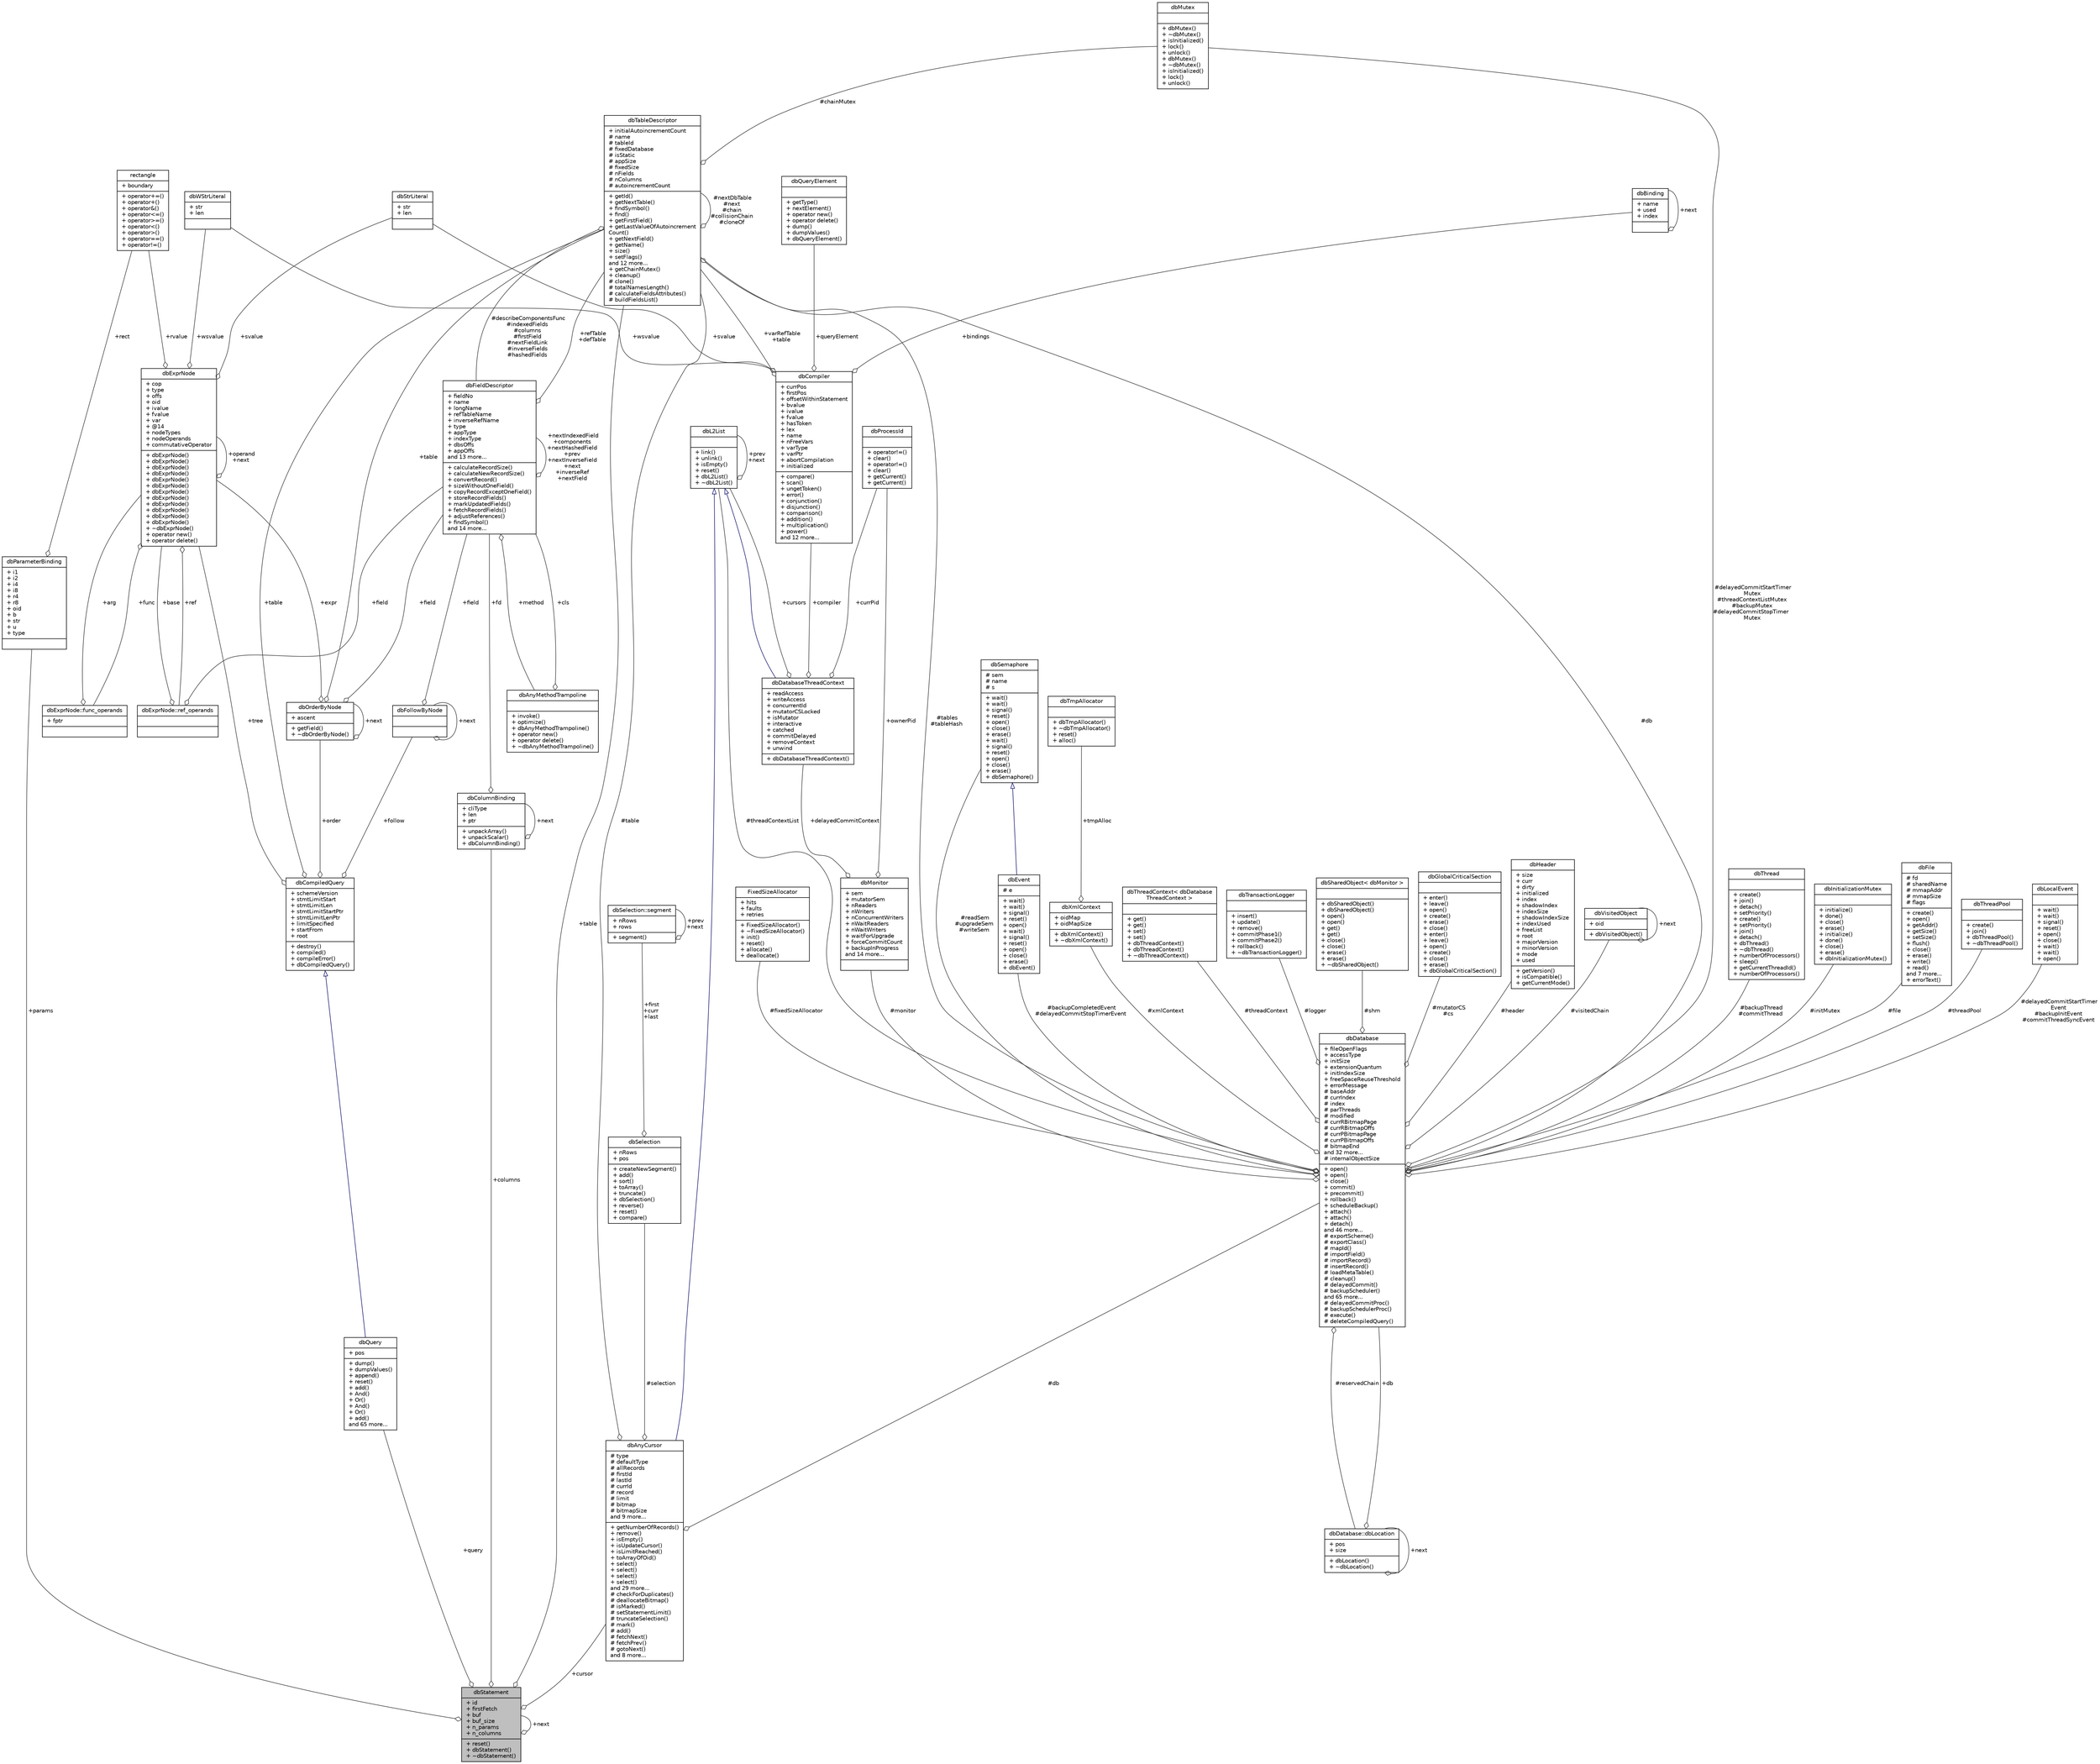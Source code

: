 digraph "dbStatement"
{
 // INTERACTIVE_SVG=YES
 // LATEX_PDF_SIZE
  edge [fontname="Helvetica",fontsize="10",labelfontname="Helvetica",labelfontsize="10"];
  node [fontname="Helvetica",fontsize="10",shape=record];
  Node1 [label="{dbStatement\n|+ id\l+ firstFetch\l+ buf\l+ buf_size\l+ n_params\l+ n_columns\l|+ reset()\l+ dbStatement()\l+ ~dbStatement()\l}",height=0.2,width=0.4,color="black", fillcolor="grey75", style="filled", fontcolor="black",tooltip=" "];
  Node1 -> Node1 [color="grey25",fontsize="10",style="solid",label=" +next" ,arrowhead="odiamond"];
  Node2 -> Node1 [color="grey25",fontsize="10",style="solid",label=" +params" ,arrowhead="odiamond"];
  Node2 [label="{dbParameterBinding\n|+ i1\l+ i2\l+ i4\l+ i8\l+ r4\l+ r8\l+ oid\l+ b\l+ str\l+ u\l+ type\l|}",height=0.2,width=0.4,color="black", fillcolor="white", style="filled",URL="$structdbParameterBinding.html",tooltip=" "];
  Node3 -> Node2 [color="grey25",fontsize="10",style="solid",label=" +rect" ,arrowhead="odiamond"];
  Node3 [label="{rectangle\n|+ boundary\l|+ operator+=()\l+ operator+()\l+ operator&()\l+ operator\<=()\l+ operator\>=()\l+ operator\<()\l+ operator\>()\l+ operator==()\l+ operator!=()\l}",height=0.2,width=0.4,color="black", fillcolor="white", style="filled",URL="$classrectangle.html",tooltip=" "];
  Node4 -> Node1 [color="grey25",fontsize="10",style="solid",label=" +query" ,arrowhead="odiamond"];
  Node4 [label="{dbQuery\n|+ pos\l|+ dump()\l+ dumpValues()\l+ append()\l+ reset()\l+ add()\l+ And()\l+ Or()\l+ And()\l+ Or()\l+ add()\land 65 more...\l}",height=0.2,width=0.4,color="black", fillcolor="white", style="filled",URL="$classdbQuery.html",tooltip=" "];
  Node5 -> Node4 [dir="back",color="midnightblue",fontsize="10",style="solid",arrowtail="onormal"];
  Node5 [label="{dbCompiledQuery\n|+ schemeVersion\l+ stmtLimitStart\l+ stmtLimitLen\l+ stmtLimitStartPtr\l+ stmtLimitLenPtr\l+ limitSpecified\l+ startFrom\l+ root\l|+ destroy()\l+ compiled()\l+ compileError()\l+ dbCompiledQuery()\l}",height=0.2,width=0.4,color="black", fillcolor="white", style="filled",URL="$classdbCompiledQuery.html",tooltip=" "];
  Node6 -> Node5 [color="grey25",fontsize="10",style="solid",label=" +order" ,arrowhead="odiamond"];
  Node6 [label="{dbOrderByNode\n|+ ascent\l|+ getField()\l+ ~dbOrderByNode()\l}",height=0.2,width=0.4,color="black", fillcolor="white", style="filled",URL="$classdbOrderByNode.html",tooltip=" "];
  Node6 -> Node6 [color="grey25",fontsize="10",style="solid",label=" +next" ,arrowhead="odiamond"];
  Node7 -> Node6 [color="grey25",fontsize="10",style="solid",label=" +table" ,arrowhead="odiamond"];
  Node7 [label="{dbTableDescriptor\n|+ initialAutoincrementCount\l# name\l# tableId\l# fixedDatabase\l# isStatic\l# appSize\l# fixedSize\l# nFields\l# nColumns\l# autoincrementCount\l|+ getId()\l+ getNextTable()\l+ findSymbol()\l+ find()\l+ getFirstField()\l+ getLastValueOfAutoincrement\lCount()\l+ getNextField()\l+ getName()\l+ size()\l+ setFlags()\land 12 more...\l+ getChainMutex()\l+ cleanup()\l# clone()\l# totalNamesLength()\l# calculateFieldsAttributes()\l# buildFieldsList()\l}",height=0.2,width=0.4,color="black", fillcolor="white", style="filled",URL="$classdbTableDescriptor.html",tooltip=" "];
  Node8 -> Node7 [color="grey25",fontsize="10",style="solid",label=" #chainMutex" ,arrowhead="odiamond"];
  Node8 [label="{dbMutex\n||+ dbMutex()\l+ ~dbMutex()\l+ isInitialized()\l+ lock()\l+ unlock()\l+ dbMutex()\l+ ~dbMutex()\l+ isInitialized()\l+ lock()\l+ unlock()\l}",height=0.2,width=0.4,color="black", fillcolor="white", style="filled",URL="$classdbMutex.html",tooltip=" "];
  Node7 -> Node7 [color="grey25",fontsize="10",style="solid",label=" #nextDbTable\n#next\n#chain\n#collisionChain\n#cloneOf" ,arrowhead="odiamond"];
  Node9 -> Node7 [color="grey25",fontsize="10",style="solid",label=" #db" ,arrowhead="odiamond"];
  Node9 [label="{dbDatabase\n|+ fileOpenFlags\l+ accessType\l+ initSize\l+ extensionQuantum\l+ initIndexSize\l+ freeSpaceReuseThreshold\l+ errorMessage\l# baseAddr\l# currIndex\l# index\l# parThreads\l# modified\l# currRBitmapPage\l# currRBitmapOffs\l# currPBitmapPage\l# currPBitmapOffs\l# bitmapEnd\land 32 more...\l# internalObjectSize\l|+ open()\l+ open()\l+ close()\l+ commit()\l+ precommit()\l+ rollback()\l+ scheduleBackup()\l+ attach()\l+ attach()\l+ detach()\land 46 more...\l# exportScheme()\l# exportClass()\l# mapId()\l# importField()\l# importRecord()\l# insertRecord()\l# loadMetaTable()\l# cleanup()\l# delayedCommit()\l# backupScheduler()\land 65 more...\l# delayedCommitProc()\l# backupSchedulerProc()\l# execute()\l# deleteCompiledQuery()\l}",height=0.2,width=0.4,color="black", fillcolor="white", style="filled",URL="$classdbDatabase.html",tooltip=" "];
  Node10 -> Node9 [color="grey25",fontsize="10",style="solid",label=" #backupCompletedEvent\n#delayedCommitStopTimerEvent" ,arrowhead="odiamond"];
  Node10 [label="{dbEvent\n|# e\l|+ wait()\l+ wait()\l+ signal()\l+ reset()\l+ open()\l+ wait()\l+ signal()\l+ reset()\l+ open()\l+ close()\l+ erase()\l+ dbEvent()\l}",height=0.2,width=0.4,color="black", fillcolor="white", style="filled",URL="$classdbEvent.html",tooltip=" "];
  Node11 -> Node10 [dir="back",color="midnightblue",fontsize="10",style="solid",arrowtail="onormal"];
  Node11 [label="{dbSemaphore\n|# sem\l# name\l# s\l|+ wait()\l+ wait()\l+ signal()\l+ reset()\l+ open()\l+ close()\l+ erase()\l+ wait()\l+ signal()\l+ reset()\l+ open()\l+ close()\l+ erase()\l+ dbSemaphore()\l}",height=0.2,width=0.4,color="black", fillcolor="white", style="filled",URL="$classdbSemaphore.html",tooltip=" "];
  Node12 -> Node9 [color="grey25",fontsize="10",style="solid",label=" #threadContext" ,arrowhead="odiamond"];
  Node12 [label="{dbThreadContext\< dbDatabase\lThreadContext \>\n||+ get()\l+ get()\l+ set()\l+ set()\l+ dbThreadContext()\l+ dbThreadContext()\l+ ~dbThreadContext()\l}",height=0.2,width=0.4,color="black", fillcolor="white", style="filled",URL="$classdbThreadContext.html",tooltip=" "];
  Node13 -> Node9 [color="grey25",fontsize="10",style="solid",label=" #logger" ,arrowhead="odiamond"];
  Node13 [label="{dbTransactionLogger\n||+ insert()\l+ update()\l+ remove()\l+ commitPhase1()\l+ commitPhase2()\l+ rollback()\l+ ~dbTransactionLogger()\l}",height=0.2,width=0.4,color="black", fillcolor="white", style="filled",URL="$classdbTransactionLogger.html",tooltip=" "];
  Node14 -> Node9 [color="grey25",fontsize="10",style="solid",label=" #shm" ,arrowhead="odiamond"];
  Node14 [label="{dbSharedObject\< dbMonitor \>\n||+ dbSharedObject()\l+ dbSharedObject()\l+ open()\l+ open()\l+ get()\l+ get()\l+ close()\l+ close()\l+ erase()\l+ erase()\l+ ~dbSharedObject()\l}",height=0.2,width=0.4,color="black", fillcolor="white", style="filled",URL="$classdbSharedObject.html",tooltip=" "];
  Node8 -> Node9 [color="grey25",fontsize="10",style="solid",label=" #delayedCommitStartTimer\lMutex\n#threadContextListMutex\n#backupMutex\n#delayedCommitStopTimer\lMutex" ,arrowhead="odiamond"];
  Node15 -> Node9 [color="grey25",fontsize="10",style="solid",label=" #mutatorCS\n#cs" ,arrowhead="odiamond"];
  Node15 [label="{dbGlobalCriticalSection\n||+ enter()\l+ leave()\l+ open()\l+ create()\l+ erase()\l+ close()\l+ enter()\l+ leave()\l+ open()\l+ create()\l+ close()\l+ erase()\l+ dbGlobalCriticalSection()\l}",height=0.2,width=0.4,color="black", fillcolor="white", style="filled",URL="$classdbGlobalCriticalSection.html",tooltip=" "];
  Node16 -> Node9 [color="grey25",fontsize="10",style="solid",label=" #header" ,arrowhead="odiamond"];
  Node16 [label="{dbHeader\n|+ size\l+ curr\l+ dirty\l+ initialized\l+ index\l+ shadowIndex\l+ indexSize\l+ shadowIndexSize\l+ indexUsed\l+ freeList\l+ root\l+ majorVersion\l+ minorVersion\l+ mode\l+ used\l|+ getVersion()\l+ isCompatible()\l+ getCurrentMode()\l}",height=0.2,width=0.4,color="black", fillcolor="white", style="filled",URL="$classdbHeader.html",tooltip=" "];
  Node17 -> Node9 [color="grey25",fontsize="10",style="solid",label=" #threadContextList" ,arrowhead="odiamond"];
  Node17 [label="{dbL2List\n||+ link()\l+ unlink()\l+ isEmpty()\l+ reset()\l+ dbL2List()\l+ ~dbL2List()\l}",height=0.2,width=0.4,color="black", fillcolor="white", style="filled",URL="$classdbL2List.html",tooltip=" "];
  Node17 -> Node17 [color="grey25",fontsize="10",style="solid",label=" +prev\n+next" ,arrowhead="odiamond"];
  Node18 -> Node9 [color="grey25",fontsize="10",style="solid",label=" #visitedChain" ,arrowhead="odiamond"];
  Node18 [label="{dbVisitedObject\n|+ oid\l|+ dbVisitedObject()\l}",height=0.2,width=0.4,color="black", fillcolor="white", style="filled",URL="$classdbVisitedObject.html",tooltip=" "];
  Node18 -> Node18 [color="grey25",fontsize="10",style="solid",label=" +next" ,arrowhead="odiamond"];
  Node7 -> Node9 [color="grey25",fontsize="10",style="solid",label=" #tables\n#tableHash" ,arrowhead="odiamond"];
  Node11 -> Node9 [color="grey25",fontsize="10",style="solid",label=" #readSem\n#upgradeSem\n#writeSem" ,arrowhead="odiamond"];
  Node19 -> Node9 [color="grey25",fontsize="10",style="solid",label=" #backupThread\n#commitThread" ,arrowhead="odiamond"];
  Node19 [label="{dbThread\n||+ create()\l+ join()\l+ detach()\l+ setPriority()\l+ create()\l+ setPriority()\l+ join()\l+ detach()\l+ dbThread()\l+ ~dbThread()\l+ numberOfProcessors()\l+ sleep()\l+ getCurrentThreadId()\l+ numberOfProcessors()\l}",height=0.2,width=0.4,color="black", fillcolor="white", style="filled",URL="$classdbThread.html",tooltip=" "];
  Node20 -> Node9 [color="grey25",fontsize="10",style="solid",label=" #initMutex" ,arrowhead="odiamond"];
  Node20 [label="{dbInitializationMutex\n||+ initialize()\l+ done()\l+ close()\l+ erase()\l+ initialize()\l+ done()\l+ close()\l+ erase()\l+ dbInitializationMutex()\l}",height=0.2,width=0.4,color="black", fillcolor="white", style="filled",URL="$classdbInitializationMutex.html",tooltip=" "];
  Node21 -> Node9 [color="grey25",fontsize="10",style="solid",label=" #reservedChain" ,arrowhead="odiamond"];
  Node21 [label="{dbDatabase::dbLocation\n|+ pos\l+ size\l|+ dbLocation()\l+ ~dbLocation()\l}",height=0.2,width=0.4,color="black", fillcolor="white", style="filled",URL="$structdbDatabase_1_1dbLocation.html",tooltip=" "];
  Node21 -> Node21 [color="grey25",fontsize="10",style="solid",label=" +next" ,arrowhead="odiamond"];
  Node9 -> Node21 [color="grey25",fontsize="10",style="solid",label=" +db" ,arrowhead="odiamond"];
  Node22 -> Node9 [color="grey25",fontsize="10",style="solid",label=" #file" ,arrowhead="odiamond"];
  Node22 [label="{dbFile\n|# fd\l# sharedName\l# mmapAddr\l# mmapSize\l# flags\l|+ create()\l+ open()\l+ getAddr()\l+ getSize()\l+ setSize()\l+ flush()\l+ close()\l+ erase()\l+ write()\l+ read()\land 7 more...\l+ errorText()\l}",height=0.2,width=0.4,color="black", fillcolor="white", style="filled",URL="$classdbFile.html",tooltip=" "];
  Node23 -> Node9 [color="grey25",fontsize="10",style="solid",label=" #threadPool" ,arrowhead="odiamond"];
  Node23 [label="{dbThreadPool\n||+ create()\l+ join()\l+ dbThreadPool()\l+ ~dbThreadPool()\l}",height=0.2,width=0.4,color="black", fillcolor="white", style="filled",URL="$classdbThreadPool.html",tooltip=" "];
  Node24 -> Node9 [color="grey25",fontsize="10",style="solid",label=" #delayedCommitStartTimer\lEvent\n#backupInitEvent\n#commitThreadSyncEvent" ,arrowhead="odiamond"];
  Node24 [label="{dbLocalEvent\n||+ wait()\l+ wait()\l+ signal()\l+ reset()\l+ open()\l+ close()\l+ wait()\l+ wait()\l+ open()\l}",height=0.2,width=0.4,color="black", fillcolor="white", style="filled",URL="$classdbLocalEvent.html",tooltip=" "];
  Node25 -> Node9 [color="grey25",fontsize="10",style="solid",label=" #xmlContext" ,arrowhead="odiamond"];
  Node25 [label="{dbXmlContext\n|+ oidMap\l+ oidMapSize\l|+ dbXmlContext()\l+ ~dbXmlContext()\l}",height=0.2,width=0.4,color="black", fillcolor="white", style="filled",URL="$classdbXmlContext.html",tooltip=" "];
  Node26 -> Node25 [color="grey25",fontsize="10",style="solid",label=" +tmpAlloc" ,arrowhead="odiamond"];
  Node26 [label="{dbTmpAllocator\n||+ dbTmpAllocator()\l+ ~dbTmpAllocator()\l+ reset()\l+ alloc()\l}",height=0.2,width=0.4,color="black", fillcolor="white", style="filled",URL="$classdbTmpAllocator.html",tooltip=" "];
  Node27 -> Node9 [color="grey25",fontsize="10",style="solid",label=" #fixedSizeAllocator" ,arrowhead="odiamond"];
  Node27 [label="{FixedSizeAllocator\n|+ hits\l+ faults\l+ retries\l|+ FixedSizeAllocator()\l+ ~FixedSizeAllocator()\l+ init()\l+ reset()\l+ allocate()\l+ deallocate()\l}",height=0.2,width=0.4,color="black", fillcolor="white", style="filled",URL="$classFixedSizeAllocator.html",tooltip=" "];
  Node28 -> Node9 [color="grey25",fontsize="10",style="solid",label=" #monitor" ,arrowhead="odiamond"];
  Node28 [label="{dbMonitor\n|+ sem\l+ mutatorSem\l+ nReaders\l+ nWriters\l+ nConcurrentWriters\l+ nWaitReaders\l+ nWaitWriters\l+ waitForUpgrade\l+ forceCommitCount\l+ backupInProgress\land 14 more...\l|}",height=0.2,width=0.4,color="black", fillcolor="white", style="filled",URL="$classdbMonitor.html",tooltip=" "];
  Node29 -> Node28 [color="grey25",fontsize="10",style="solid",label=" +delayedCommitContext" ,arrowhead="odiamond"];
  Node29 [label="{dbDatabaseThreadContext\n|+ readAccess\l+ writeAccess\l+ concurrentId\l+ mutatorCSLocked\l+ isMutator\l+ interactive\l+ catched\l+ commitDelayed\l+ removeContext\l+ unwind\l|+ dbDatabaseThreadContext()\l}",height=0.2,width=0.4,color="black", fillcolor="white", style="filled",URL="$classdbDatabaseThreadContext.html",tooltip=" "];
  Node17 -> Node29 [dir="back",color="midnightblue",fontsize="10",style="solid",arrowtail="onormal"];
  Node17 -> Node29 [color="grey25",fontsize="10",style="solid",label=" +cursors" ,arrowhead="odiamond"];
  Node30 -> Node29 [color="grey25",fontsize="10",style="solid",label=" +compiler" ,arrowhead="odiamond"];
  Node30 [label="{dbCompiler\n|+ currPos\l+ firstPos\l+ offsetWithinStatement\l+ bvalue\l+ ivalue\l+ fvalue\l+ hasToken\l+ lex\l+ name\l+ nFreeVars\l+ varType\l+ varPtr\l+ abortCompilation\l+ initialized\l|+ compare()\l+ scan()\l+ ungetToken()\l+ error()\l+ conjunction()\l+ disjunction()\l+ comparison()\l+ addition()\l+ multiplication()\l+ power()\land 12 more...\l}",height=0.2,width=0.4,color="black", fillcolor="white", style="filled",URL="$classdbCompiler.html",tooltip=" "];
  Node31 -> Node30 [color="grey25",fontsize="10",style="solid",label=" +svalue" ,arrowhead="odiamond"];
  Node31 [label="{dbStrLiteral\n|+ str\l+ len\l|}",height=0.2,width=0.4,color="black", fillcolor="white", style="filled",URL="$structdbStrLiteral.html",tooltip=" "];
  Node7 -> Node30 [color="grey25",fontsize="10",style="solid",label=" +varRefTable\n+table" ,arrowhead="odiamond"];
  Node32 -> Node30 [color="grey25",fontsize="10",style="solid",label=" +wsvalue" ,arrowhead="odiamond"];
  Node32 [label="{dbWStrLiteral\n|+ str\l+ len\l|}",height=0.2,width=0.4,color="black", fillcolor="white", style="filled",URL="$structdbWStrLiteral.html",tooltip=" "];
  Node33 -> Node30 [color="grey25",fontsize="10",style="solid",label=" +bindings" ,arrowhead="odiamond"];
  Node33 [label="{dbBinding\n|+ name\l+ used\l+ index\l|}",height=0.2,width=0.4,color="black", fillcolor="white", style="filled",URL="$classdbBinding.html",tooltip=" "];
  Node33 -> Node33 [color="grey25",fontsize="10",style="solid",label=" +next" ,arrowhead="odiamond"];
  Node34 -> Node30 [color="grey25",fontsize="10",style="solid",label=" +queryElement" ,arrowhead="odiamond"];
  Node34 [label="{dbQueryElement\n||+ getType()\l+ nextElement()\l+ operator new()\l+ operator delete()\l+ dump()\l+ dumpValues()\l+ dbQueryElement()\l}",height=0.2,width=0.4,color="black", fillcolor="white", style="filled",URL="$classdbQueryElement.html",tooltip=" "];
  Node35 -> Node29 [color="grey25",fontsize="10",style="solid",label=" +currPid" ,arrowhead="odiamond"];
  Node35 [label="{dbProcessId\n||+ operator!=()\l+ clear()\l+ operator!=()\l+ clear()\l+ getCurrent()\l+ getCurrent()\l}",height=0.2,width=0.4,color="black", fillcolor="white", style="filled",URL="$classdbProcessId.html",tooltip=" "];
  Node35 -> Node28 [color="grey25",fontsize="10",style="solid",label=" +ownerPid" ,arrowhead="odiamond"];
  Node36 -> Node7 [color="grey25",fontsize="10",style="solid",label=" #describeComponentsFunc\n#indexedFields\n#columns\n#firstField\n#nextFieldLink\n#inverseFields\n#hashedFields" ,arrowhead="odiamond"];
  Node36 [label="{dbFieldDescriptor\n|+ fieldNo\l+ name\l+ longName\l+ refTableName\l+ inverseRefName\l+ type\l+ appType\l+ indexType\l+ dbsOffs\l+ appOffs\land 13 more...\l|+ calculateRecordSize()\l+ calculateNewRecordSize()\l+ convertRecord()\l+ sizeWithoutOneField()\l+ copyRecordExceptOneField()\l+ storeRecordFields()\l+ markUpdatedFields()\l+ fetchRecordFields()\l+ adjustReferences()\l+ findSymbol()\land 14 more...\l}",height=0.2,width=0.4,color="black", fillcolor="white", style="filled",URL="$classdbFieldDescriptor.html",tooltip=" "];
  Node37 -> Node36 [color="grey25",fontsize="10",style="solid",label=" +method" ,arrowhead="odiamond"];
  Node37 [label="{dbAnyMethodTrampoline\n||+ invoke()\l+ optimize()\l+ dbAnyMethodTrampoline()\l+ operator new()\l+ operator delete()\l+ ~dbAnyMethodTrampoline()\l}",height=0.2,width=0.4,color="black", fillcolor="white", style="filled",URL="$classdbAnyMethodTrampoline.html",tooltip=" "];
  Node36 -> Node37 [color="grey25",fontsize="10",style="solid",label=" +cls" ,arrowhead="odiamond"];
  Node7 -> Node36 [color="grey25",fontsize="10",style="solid",label=" +refTable\n+defTable" ,arrowhead="odiamond"];
  Node36 -> Node36 [color="grey25",fontsize="10",style="solid",label=" +nextIndexedField\n+components\n+nextHashedField\n+prev\n+nextInverseField\n+next\n+inverseRef\n+nextField" ,arrowhead="odiamond"];
  Node38 -> Node6 [color="grey25",fontsize="10",style="solid",label=" +expr" ,arrowhead="odiamond"];
  Node38 [label="{dbExprNode\n|+ cop\l+ type\l+ offs\l+ oid\l+ ivalue\l+ fvalue\l+ var\l+ @14\l+ nodeTypes\l+ nodeOperands\l+ commutativeOperator\l|+ dbExprNode()\l+ dbExprNode()\l+ dbExprNode()\l+ dbExprNode()\l+ dbExprNode()\l+ dbExprNode()\l+ dbExprNode()\l+ dbExprNode()\l+ dbExprNode()\l+ dbExprNode()\l+ dbExprNode()\l+ dbExprNode()\l+ ~dbExprNode()\l+ operator new()\l+ operator delete()\l}",height=0.2,width=0.4,color="black", fillcolor="white", style="filled",URL="$classdbExprNode.html",tooltip=" "];
  Node31 -> Node38 [color="grey25",fontsize="10",style="solid",label=" +svalue" ,arrowhead="odiamond"];
  Node39 -> Node38 [color="grey25",fontsize="10",style="solid",label=" +func" ,arrowhead="odiamond"];
  Node39 [label="{dbExprNode::func_operands\n|+ fptr\l|}",height=0.2,width=0.4,color="black", fillcolor="white", style="filled",URL="$structdbExprNode_1_1func__operands.html",tooltip=" "];
  Node38 -> Node39 [color="grey25",fontsize="10",style="solid",label=" +arg" ,arrowhead="odiamond"];
  Node40 -> Node38 [color="grey25",fontsize="10",style="solid",label=" +ref" ,arrowhead="odiamond"];
  Node40 [label="{dbExprNode::ref_operands\n||}",height=0.2,width=0.4,color="black", fillcolor="white", style="filled",URL="$structdbExprNode_1_1ref__operands.html",tooltip=" "];
  Node38 -> Node40 [color="grey25",fontsize="10",style="solid",label=" +base" ,arrowhead="odiamond"];
  Node36 -> Node40 [color="grey25",fontsize="10",style="solid",label=" +field" ,arrowhead="odiamond"];
  Node3 -> Node38 [color="grey25",fontsize="10",style="solid",label=" +rvalue" ,arrowhead="odiamond"];
  Node32 -> Node38 [color="grey25",fontsize="10",style="solid",label=" +wsvalue" ,arrowhead="odiamond"];
  Node38 -> Node38 [color="grey25",fontsize="10",style="solid",label=" +operand\n+next" ,arrowhead="odiamond"];
  Node36 -> Node6 [color="grey25",fontsize="10",style="solid",label=" +field" ,arrowhead="odiamond"];
  Node7 -> Node5 [color="grey25",fontsize="10",style="solid",label=" +table" ,arrowhead="odiamond"];
  Node41 -> Node5 [color="grey25",fontsize="10",style="solid",label=" +follow" ,arrowhead="odiamond"];
  Node41 [label="{dbFollowByNode\n||}",height=0.2,width=0.4,color="black", fillcolor="white", style="filled",URL="$classdbFollowByNode.html",tooltip=" "];
  Node41 -> Node41 [color="grey25",fontsize="10",style="solid",label=" +next" ,arrowhead="odiamond"];
  Node36 -> Node41 [color="grey25",fontsize="10",style="solid",label=" +field" ,arrowhead="odiamond"];
  Node38 -> Node5 [color="grey25",fontsize="10",style="solid",label=" +tree" ,arrowhead="odiamond"];
  Node7 -> Node1 [color="grey25",fontsize="10",style="solid",label=" +table" ,arrowhead="odiamond"];
  Node42 -> Node1 [color="grey25",fontsize="10",style="solid",label=" +columns" ,arrowhead="odiamond"];
  Node42 [label="{dbColumnBinding\n|+ cliType\l+ len\l+ ptr\l|+ unpackArray()\l+ unpackScalar()\l+ dbColumnBinding()\l}",height=0.2,width=0.4,color="black", fillcolor="white", style="filled",URL="$classdbColumnBinding.html",tooltip=" "];
  Node42 -> Node42 [color="grey25",fontsize="10",style="solid",label=" +next" ,arrowhead="odiamond"];
  Node36 -> Node42 [color="grey25",fontsize="10",style="solid",label=" +fd" ,arrowhead="odiamond"];
  Node43 -> Node1 [color="grey25",fontsize="10",style="solid",label=" +cursor" ,arrowhead="odiamond"];
  Node43 [label="{dbAnyCursor\n|# type\l# defaultType\l# allRecords\l# firstId\l# lastId\l# currId\l# record\l# limit\l# bitmap\l# bitmapSize\land 9 more...\l|+ getNumberOfRecords()\l+ remove()\l+ isEmpty()\l+ isUpdateCursor()\l+ isLimitReached()\l+ toArrayOfOid()\l+ select()\l+ select()\l+ select()\l+ select()\land 29 more...\l# checkForDuplicates()\l# deallocateBitmap()\l# isMarked()\l# setStatementLimit()\l# truncateSelection()\l# mark()\l# add()\l# fetchNext()\l# fetchPrev()\l# gotoNext()\land 8 more...\l}",height=0.2,width=0.4,color="black", fillcolor="white", style="filled",URL="$classdbAnyCursor.html",tooltip=" "];
  Node17 -> Node43 [dir="back",color="midnightblue",fontsize="10",style="solid",arrowtail="onormal"];
  Node44 -> Node43 [color="grey25",fontsize="10",style="solid",label=" #selection" ,arrowhead="odiamond"];
  Node44 [label="{dbSelection\n|+ nRows\l+ pos\l|+ createNewSegment()\l+ add()\l+ sort()\l+ toArray()\l+ truncate()\l+ dbSelection()\l+ reverse()\l+ reset()\l+ compare()\l}",height=0.2,width=0.4,color="black", fillcolor="white", style="filled",URL="$classdbSelection.html",tooltip=" "];
  Node45 -> Node44 [color="grey25",fontsize="10",style="solid",label=" +first\n+curr\n+last" ,arrowhead="odiamond"];
  Node45 [label="{dbSelection::segment\n|+ nRows\l+ rows\l|+ segment()\l}",height=0.2,width=0.4,color="black", fillcolor="white", style="filled",URL="$classdbSelection_1_1segment.html",tooltip=" "];
  Node45 -> Node45 [color="grey25",fontsize="10",style="solid",label=" +prev\n+next" ,arrowhead="odiamond"];
  Node7 -> Node43 [color="grey25",fontsize="10",style="solid",label=" #table" ,arrowhead="odiamond"];
  Node9 -> Node43 [color="grey25",fontsize="10",style="solid",label=" #db" ,arrowhead="odiamond"];
}
